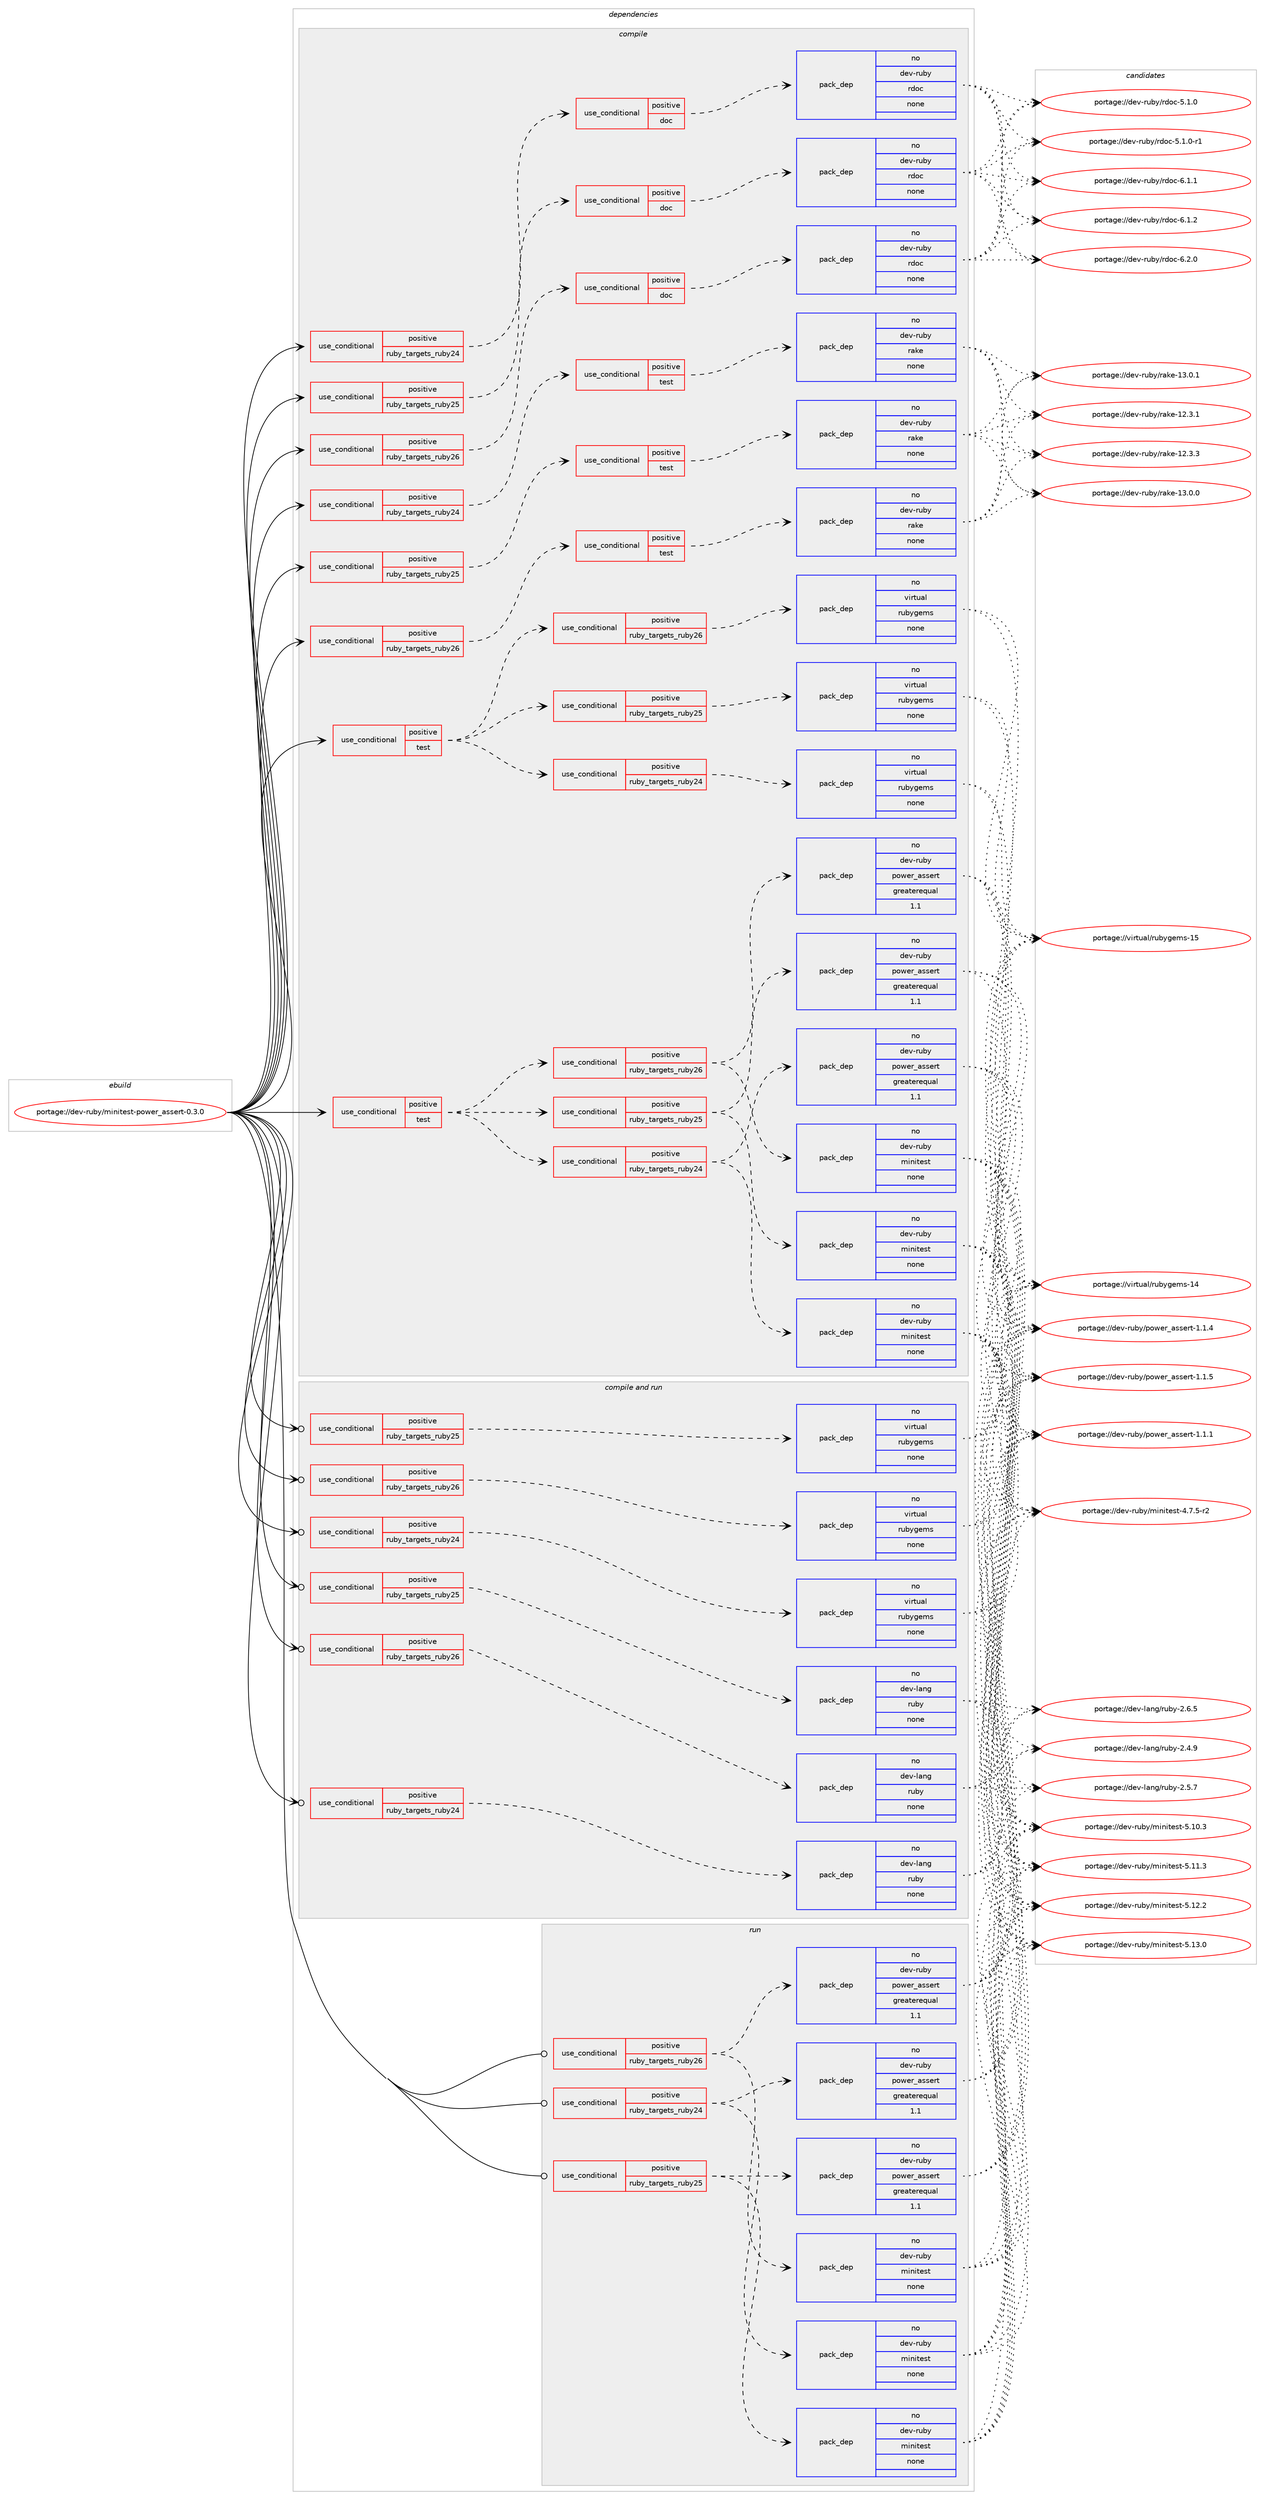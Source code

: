 digraph prolog {

# *************
# Graph options
# *************

newrank=true;
concentrate=true;
compound=true;
graph [rankdir=LR,fontname=Helvetica,fontsize=10,ranksep=1.5];#, ranksep=2.5, nodesep=0.2];
edge  [arrowhead=vee];
node  [fontname=Helvetica,fontsize=10];

# **********
# The ebuild
# **********

subgraph cluster_leftcol {
color=gray;
rank=same;
label=<<i>ebuild</i>>;
id [label="portage://dev-ruby/minitest-power_assert-0.3.0", color=red, width=4, href="../dev-ruby/minitest-power_assert-0.3.0.svg"];
}

# ****************
# The dependencies
# ****************

subgraph cluster_midcol {
color=gray;
label=<<i>dependencies</i>>;
subgraph cluster_compile {
fillcolor="#eeeeee";
style=filled;
label=<<i>compile</i>>;
subgraph cond56472 {
dependency229261 [label=<<TABLE BORDER="0" CELLBORDER="1" CELLSPACING="0" CELLPADDING="4"><TR><TD ROWSPAN="3" CELLPADDING="10">use_conditional</TD></TR><TR><TD>positive</TD></TR><TR><TD>ruby_targets_ruby24</TD></TR></TABLE>>, shape=none, color=red];
subgraph cond56473 {
dependency229262 [label=<<TABLE BORDER="0" CELLBORDER="1" CELLSPACING="0" CELLPADDING="4"><TR><TD ROWSPAN="3" CELLPADDING="10">use_conditional</TD></TR><TR><TD>positive</TD></TR><TR><TD>doc</TD></TR></TABLE>>, shape=none, color=red];
subgraph pack169291 {
dependency229263 [label=<<TABLE BORDER="0" CELLBORDER="1" CELLSPACING="0" CELLPADDING="4" WIDTH="220"><TR><TD ROWSPAN="6" CELLPADDING="30">pack_dep</TD></TR><TR><TD WIDTH="110">no</TD></TR><TR><TD>dev-ruby</TD></TR><TR><TD>rdoc</TD></TR><TR><TD>none</TD></TR><TR><TD></TD></TR></TABLE>>, shape=none, color=blue];
}
dependency229262:e -> dependency229263:w [weight=20,style="dashed",arrowhead="vee"];
}
dependency229261:e -> dependency229262:w [weight=20,style="dashed",arrowhead="vee"];
}
id:e -> dependency229261:w [weight=20,style="solid",arrowhead="vee"];
subgraph cond56474 {
dependency229264 [label=<<TABLE BORDER="0" CELLBORDER="1" CELLSPACING="0" CELLPADDING="4"><TR><TD ROWSPAN="3" CELLPADDING="10">use_conditional</TD></TR><TR><TD>positive</TD></TR><TR><TD>ruby_targets_ruby24</TD></TR></TABLE>>, shape=none, color=red];
subgraph cond56475 {
dependency229265 [label=<<TABLE BORDER="0" CELLBORDER="1" CELLSPACING="0" CELLPADDING="4"><TR><TD ROWSPAN="3" CELLPADDING="10">use_conditional</TD></TR><TR><TD>positive</TD></TR><TR><TD>test</TD></TR></TABLE>>, shape=none, color=red];
subgraph pack169292 {
dependency229266 [label=<<TABLE BORDER="0" CELLBORDER="1" CELLSPACING="0" CELLPADDING="4" WIDTH="220"><TR><TD ROWSPAN="6" CELLPADDING="30">pack_dep</TD></TR><TR><TD WIDTH="110">no</TD></TR><TR><TD>dev-ruby</TD></TR><TR><TD>rake</TD></TR><TR><TD>none</TD></TR><TR><TD></TD></TR></TABLE>>, shape=none, color=blue];
}
dependency229265:e -> dependency229266:w [weight=20,style="dashed",arrowhead="vee"];
}
dependency229264:e -> dependency229265:w [weight=20,style="dashed",arrowhead="vee"];
}
id:e -> dependency229264:w [weight=20,style="solid",arrowhead="vee"];
subgraph cond56476 {
dependency229267 [label=<<TABLE BORDER="0" CELLBORDER="1" CELLSPACING="0" CELLPADDING="4"><TR><TD ROWSPAN="3" CELLPADDING="10">use_conditional</TD></TR><TR><TD>positive</TD></TR><TR><TD>ruby_targets_ruby25</TD></TR></TABLE>>, shape=none, color=red];
subgraph cond56477 {
dependency229268 [label=<<TABLE BORDER="0" CELLBORDER="1" CELLSPACING="0" CELLPADDING="4"><TR><TD ROWSPAN="3" CELLPADDING="10">use_conditional</TD></TR><TR><TD>positive</TD></TR><TR><TD>doc</TD></TR></TABLE>>, shape=none, color=red];
subgraph pack169293 {
dependency229269 [label=<<TABLE BORDER="0" CELLBORDER="1" CELLSPACING="0" CELLPADDING="4" WIDTH="220"><TR><TD ROWSPAN="6" CELLPADDING="30">pack_dep</TD></TR><TR><TD WIDTH="110">no</TD></TR><TR><TD>dev-ruby</TD></TR><TR><TD>rdoc</TD></TR><TR><TD>none</TD></TR><TR><TD></TD></TR></TABLE>>, shape=none, color=blue];
}
dependency229268:e -> dependency229269:w [weight=20,style="dashed",arrowhead="vee"];
}
dependency229267:e -> dependency229268:w [weight=20,style="dashed",arrowhead="vee"];
}
id:e -> dependency229267:w [weight=20,style="solid",arrowhead="vee"];
subgraph cond56478 {
dependency229270 [label=<<TABLE BORDER="0" CELLBORDER="1" CELLSPACING="0" CELLPADDING="4"><TR><TD ROWSPAN="3" CELLPADDING="10">use_conditional</TD></TR><TR><TD>positive</TD></TR><TR><TD>ruby_targets_ruby25</TD></TR></TABLE>>, shape=none, color=red];
subgraph cond56479 {
dependency229271 [label=<<TABLE BORDER="0" CELLBORDER="1" CELLSPACING="0" CELLPADDING="4"><TR><TD ROWSPAN="3" CELLPADDING="10">use_conditional</TD></TR><TR><TD>positive</TD></TR><TR><TD>test</TD></TR></TABLE>>, shape=none, color=red];
subgraph pack169294 {
dependency229272 [label=<<TABLE BORDER="0" CELLBORDER="1" CELLSPACING="0" CELLPADDING="4" WIDTH="220"><TR><TD ROWSPAN="6" CELLPADDING="30">pack_dep</TD></TR><TR><TD WIDTH="110">no</TD></TR><TR><TD>dev-ruby</TD></TR><TR><TD>rake</TD></TR><TR><TD>none</TD></TR><TR><TD></TD></TR></TABLE>>, shape=none, color=blue];
}
dependency229271:e -> dependency229272:w [weight=20,style="dashed",arrowhead="vee"];
}
dependency229270:e -> dependency229271:w [weight=20,style="dashed",arrowhead="vee"];
}
id:e -> dependency229270:w [weight=20,style="solid",arrowhead="vee"];
subgraph cond56480 {
dependency229273 [label=<<TABLE BORDER="0" CELLBORDER="1" CELLSPACING="0" CELLPADDING="4"><TR><TD ROWSPAN="3" CELLPADDING="10">use_conditional</TD></TR><TR><TD>positive</TD></TR><TR><TD>ruby_targets_ruby26</TD></TR></TABLE>>, shape=none, color=red];
subgraph cond56481 {
dependency229274 [label=<<TABLE BORDER="0" CELLBORDER="1" CELLSPACING="0" CELLPADDING="4"><TR><TD ROWSPAN="3" CELLPADDING="10">use_conditional</TD></TR><TR><TD>positive</TD></TR><TR><TD>doc</TD></TR></TABLE>>, shape=none, color=red];
subgraph pack169295 {
dependency229275 [label=<<TABLE BORDER="0" CELLBORDER="1" CELLSPACING="0" CELLPADDING="4" WIDTH="220"><TR><TD ROWSPAN="6" CELLPADDING="30">pack_dep</TD></TR><TR><TD WIDTH="110">no</TD></TR><TR><TD>dev-ruby</TD></TR><TR><TD>rdoc</TD></TR><TR><TD>none</TD></TR><TR><TD></TD></TR></TABLE>>, shape=none, color=blue];
}
dependency229274:e -> dependency229275:w [weight=20,style="dashed",arrowhead="vee"];
}
dependency229273:e -> dependency229274:w [weight=20,style="dashed",arrowhead="vee"];
}
id:e -> dependency229273:w [weight=20,style="solid",arrowhead="vee"];
subgraph cond56482 {
dependency229276 [label=<<TABLE BORDER="0" CELLBORDER="1" CELLSPACING="0" CELLPADDING="4"><TR><TD ROWSPAN="3" CELLPADDING="10">use_conditional</TD></TR><TR><TD>positive</TD></TR><TR><TD>ruby_targets_ruby26</TD></TR></TABLE>>, shape=none, color=red];
subgraph cond56483 {
dependency229277 [label=<<TABLE BORDER="0" CELLBORDER="1" CELLSPACING="0" CELLPADDING="4"><TR><TD ROWSPAN="3" CELLPADDING="10">use_conditional</TD></TR><TR><TD>positive</TD></TR><TR><TD>test</TD></TR></TABLE>>, shape=none, color=red];
subgraph pack169296 {
dependency229278 [label=<<TABLE BORDER="0" CELLBORDER="1" CELLSPACING="0" CELLPADDING="4" WIDTH="220"><TR><TD ROWSPAN="6" CELLPADDING="30">pack_dep</TD></TR><TR><TD WIDTH="110">no</TD></TR><TR><TD>dev-ruby</TD></TR><TR><TD>rake</TD></TR><TR><TD>none</TD></TR><TR><TD></TD></TR></TABLE>>, shape=none, color=blue];
}
dependency229277:e -> dependency229278:w [weight=20,style="dashed",arrowhead="vee"];
}
dependency229276:e -> dependency229277:w [weight=20,style="dashed",arrowhead="vee"];
}
id:e -> dependency229276:w [weight=20,style="solid",arrowhead="vee"];
subgraph cond56484 {
dependency229279 [label=<<TABLE BORDER="0" CELLBORDER="1" CELLSPACING="0" CELLPADDING="4"><TR><TD ROWSPAN="3" CELLPADDING="10">use_conditional</TD></TR><TR><TD>positive</TD></TR><TR><TD>test</TD></TR></TABLE>>, shape=none, color=red];
subgraph cond56485 {
dependency229280 [label=<<TABLE BORDER="0" CELLBORDER="1" CELLSPACING="0" CELLPADDING="4"><TR><TD ROWSPAN="3" CELLPADDING="10">use_conditional</TD></TR><TR><TD>positive</TD></TR><TR><TD>ruby_targets_ruby24</TD></TR></TABLE>>, shape=none, color=red];
subgraph pack169297 {
dependency229281 [label=<<TABLE BORDER="0" CELLBORDER="1" CELLSPACING="0" CELLPADDING="4" WIDTH="220"><TR><TD ROWSPAN="6" CELLPADDING="30">pack_dep</TD></TR><TR><TD WIDTH="110">no</TD></TR><TR><TD>dev-ruby</TD></TR><TR><TD>minitest</TD></TR><TR><TD>none</TD></TR><TR><TD></TD></TR></TABLE>>, shape=none, color=blue];
}
dependency229280:e -> dependency229281:w [weight=20,style="dashed",arrowhead="vee"];
subgraph pack169298 {
dependency229282 [label=<<TABLE BORDER="0" CELLBORDER="1" CELLSPACING="0" CELLPADDING="4" WIDTH="220"><TR><TD ROWSPAN="6" CELLPADDING="30">pack_dep</TD></TR><TR><TD WIDTH="110">no</TD></TR><TR><TD>dev-ruby</TD></TR><TR><TD>power_assert</TD></TR><TR><TD>greaterequal</TD></TR><TR><TD>1.1</TD></TR></TABLE>>, shape=none, color=blue];
}
dependency229280:e -> dependency229282:w [weight=20,style="dashed",arrowhead="vee"];
}
dependency229279:e -> dependency229280:w [weight=20,style="dashed",arrowhead="vee"];
subgraph cond56486 {
dependency229283 [label=<<TABLE BORDER="0" CELLBORDER="1" CELLSPACING="0" CELLPADDING="4"><TR><TD ROWSPAN="3" CELLPADDING="10">use_conditional</TD></TR><TR><TD>positive</TD></TR><TR><TD>ruby_targets_ruby25</TD></TR></TABLE>>, shape=none, color=red];
subgraph pack169299 {
dependency229284 [label=<<TABLE BORDER="0" CELLBORDER="1" CELLSPACING="0" CELLPADDING="4" WIDTH="220"><TR><TD ROWSPAN="6" CELLPADDING="30">pack_dep</TD></TR><TR><TD WIDTH="110">no</TD></TR><TR><TD>dev-ruby</TD></TR><TR><TD>minitest</TD></TR><TR><TD>none</TD></TR><TR><TD></TD></TR></TABLE>>, shape=none, color=blue];
}
dependency229283:e -> dependency229284:w [weight=20,style="dashed",arrowhead="vee"];
subgraph pack169300 {
dependency229285 [label=<<TABLE BORDER="0" CELLBORDER="1" CELLSPACING="0" CELLPADDING="4" WIDTH="220"><TR><TD ROWSPAN="6" CELLPADDING="30">pack_dep</TD></TR><TR><TD WIDTH="110">no</TD></TR><TR><TD>dev-ruby</TD></TR><TR><TD>power_assert</TD></TR><TR><TD>greaterequal</TD></TR><TR><TD>1.1</TD></TR></TABLE>>, shape=none, color=blue];
}
dependency229283:e -> dependency229285:w [weight=20,style="dashed",arrowhead="vee"];
}
dependency229279:e -> dependency229283:w [weight=20,style="dashed",arrowhead="vee"];
subgraph cond56487 {
dependency229286 [label=<<TABLE BORDER="0" CELLBORDER="1" CELLSPACING="0" CELLPADDING="4"><TR><TD ROWSPAN="3" CELLPADDING="10">use_conditional</TD></TR><TR><TD>positive</TD></TR><TR><TD>ruby_targets_ruby26</TD></TR></TABLE>>, shape=none, color=red];
subgraph pack169301 {
dependency229287 [label=<<TABLE BORDER="0" CELLBORDER="1" CELLSPACING="0" CELLPADDING="4" WIDTH="220"><TR><TD ROWSPAN="6" CELLPADDING="30">pack_dep</TD></TR><TR><TD WIDTH="110">no</TD></TR><TR><TD>dev-ruby</TD></TR><TR><TD>minitest</TD></TR><TR><TD>none</TD></TR><TR><TD></TD></TR></TABLE>>, shape=none, color=blue];
}
dependency229286:e -> dependency229287:w [weight=20,style="dashed",arrowhead="vee"];
subgraph pack169302 {
dependency229288 [label=<<TABLE BORDER="0" CELLBORDER="1" CELLSPACING="0" CELLPADDING="4" WIDTH="220"><TR><TD ROWSPAN="6" CELLPADDING="30">pack_dep</TD></TR><TR><TD WIDTH="110">no</TD></TR><TR><TD>dev-ruby</TD></TR><TR><TD>power_assert</TD></TR><TR><TD>greaterequal</TD></TR><TR><TD>1.1</TD></TR></TABLE>>, shape=none, color=blue];
}
dependency229286:e -> dependency229288:w [weight=20,style="dashed",arrowhead="vee"];
}
dependency229279:e -> dependency229286:w [weight=20,style="dashed",arrowhead="vee"];
}
id:e -> dependency229279:w [weight=20,style="solid",arrowhead="vee"];
subgraph cond56488 {
dependency229289 [label=<<TABLE BORDER="0" CELLBORDER="1" CELLSPACING="0" CELLPADDING="4"><TR><TD ROWSPAN="3" CELLPADDING="10">use_conditional</TD></TR><TR><TD>positive</TD></TR><TR><TD>test</TD></TR></TABLE>>, shape=none, color=red];
subgraph cond56489 {
dependency229290 [label=<<TABLE BORDER="0" CELLBORDER="1" CELLSPACING="0" CELLPADDING="4"><TR><TD ROWSPAN="3" CELLPADDING="10">use_conditional</TD></TR><TR><TD>positive</TD></TR><TR><TD>ruby_targets_ruby24</TD></TR></TABLE>>, shape=none, color=red];
subgraph pack169303 {
dependency229291 [label=<<TABLE BORDER="0" CELLBORDER="1" CELLSPACING="0" CELLPADDING="4" WIDTH="220"><TR><TD ROWSPAN="6" CELLPADDING="30">pack_dep</TD></TR><TR><TD WIDTH="110">no</TD></TR><TR><TD>virtual</TD></TR><TR><TD>rubygems</TD></TR><TR><TD>none</TD></TR><TR><TD></TD></TR></TABLE>>, shape=none, color=blue];
}
dependency229290:e -> dependency229291:w [weight=20,style="dashed",arrowhead="vee"];
}
dependency229289:e -> dependency229290:w [weight=20,style="dashed",arrowhead="vee"];
subgraph cond56490 {
dependency229292 [label=<<TABLE BORDER="0" CELLBORDER="1" CELLSPACING="0" CELLPADDING="4"><TR><TD ROWSPAN="3" CELLPADDING="10">use_conditional</TD></TR><TR><TD>positive</TD></TR><TR><TD>ruby_targets_ruby25</TD></TR></TABLE>>, shape=none, color=red];
subgraph pack169304 {
dependency229293 [label=<<TABLE BORDER="0" CELLBORDER="1" CELLSPACING="0" CELLPADDING="4" WIDTH="220"><TR><TD ROWSPAN="6" CELLPADDING="30">pack_dep</TD></TR><TR><TD WIDTH="110">no</TD></TR><TR><TD>virtual</TD></TR><TR><TD>rubygems</TD></TR><TR><TD>none</TD></TR><TR><TD></TD></TR></TABLE>>, shape=none, color=blue];
}
dependency229292:e -> dependency229293:w [weight=20,style="dashed",arrowhead="vee"];
}
dependency229289:e -> dependency229292:w [weight=20,style="dashed",arrowhead="vee"];
subgraph cond56491 {
dependency229294 [label=<<TABLE BORDER="0" CELLBORDER="1" CELLSPACING="0" CELLPADDING="4"><TR><TD ROWSPAN="3" CELLPADDING="10">use_conditional</TD></TR><TR><TD>positive</TD></TR><TR><TD>ruby_targets_ruby26</TD></TR></TABLE>>, shape=none, color=red];
subgraph pack169305 {
dependency229295 [label=<<TABLE BORDER="0" CELLBORDER="1" CELLSPACING="0" CELLPADDING="4" WIDTH="220"><TR><TD ROWSPAN="6" CELLPADDING="30">pack_dep</TD></TR><TR><TD WIDTH="110">no</TD></TR><TR><TD>virtual</TD></TR><TR><TD>rubygems</TD></TR><TR><TD>none</TD></TR><TR><TD></TD></TR></TABLE>>, shape=none, color=blue];
}
dependency229294:e -> dependency229295:w [weight=20,style="dashed",arrowhead="vee"];
}
dependency229289:e -> dependency229294:w [weight=20,style="dashed",arrowhead="vee"];
}
id:e -> dependency229289:w [weight=20,style="solid",arrowhead="vee"];
}
subgraph cluster_compileandrun {
fillcolor="#eeeeee";
style=filled;
label=<<i>compile and run</i>>;
subgraph cond56492 {
dependency229296 [label=<<TABLE BORDER="0" CELLBORDER="1" CELLSPACING="0" CELLPADDING="4"><TR><TD ROWSPAN="3" CELLPADDING="10">use_conditional</TD></TR><TR><TD>positive</TD></TR><TR><TD>ruby_targets_ruby24</TD></TR></TABLE>>, shape=none, color=red];
subgraph pack169306 {
dependency229297 [label=<<TABLE BORDER="0" CELLBORDER="1" CELLSPACING="0" CELLPADDING="4" WIDTH="220"><TR><TD ROWSPAN="6" CELLPADDING="30">pack_dep</TD></TR><TR><TD WIDTH="110">no</TD></TR><TR><TD>dev-lang</TD></TR><TR><TD>ruby</TD></TR><TR><TD>none</TD></TR><TR><TD></TD></TR></TABLE>>, shape=none, color=blue];
}
dependency229296:e -> dependency229297:w [weight=20,style="dashed",arrowhead="vee"];
}
id:e -> dependency229296:w [weight=20,style="solid",arrowhead="odotvee"];
subgraph cond56493 {
dependency229298 [label=<<TABLE BORDER="0" CELLBORDER="1" CELLSPACING="0" CELLPADDING="4"><TR><TD ROWSPAN="3" CELLPADDING="10">use_conditional</TD></TR><TR><TD>positive</TD></TR><TR><TD>ruby_targets_ruby24</TD></TR></TABLE>>, shape=none, color=red];
subgraph pack169307 {
dependency229299 [label=<<TABLE BORDER="0" CELLBORDER="1" CELLSPACING="0" CELLPADDING="4" WIDTH="220"><TR><TD ROWSPAN="6" CELLPADDING="30">pack_dep</TD></TR><TR><TD WIDTH="110">no</TD></TR><TR><TD>virtual</TD></TR><TR><TD>rubygems</TD></TR><TR><TD>none</TD></TR><TR><TD></TD></TR></TABLE>>, shape=none, color=blue];
}
dependency229298:e -> dependency229299:w [weight=20,style="dashed",arrowhead="vee"];
}
id:e -> dependency229298:w [weight=20,style="solid",arrowhead="odotvee"];
subgraph cond56494 {
dependency229300 [label=<<TABLE BORDER="0" CELLBORDER="1" CELLSPACING="0" CELLPADDING="4"><TR><TD ROWSPAN="3" CELLPADDING="10">use_conditional</TD></TR><TR><TD>positive</TD></TR><TR><TD>ruby_targets_ruby25</TD></TR></TABLE>>, shape=none, color=red];
subgraph pack169308 {
dependency229301 [label=<<TABLE BORDER="0" CELLBORDER="1" CELLSPACING="0" CELLPADDING="4" WIDTH="220"><TR><TD ROWSPAN="6" CELLPADDING="30">pack_dep</TD></TR><TR><TD WIDTH="110">no</TD></TR><TR><TD>dev-lang</TD></TR><TR><TD>ruby</TD></TR><TR><TD>none</TD></TR><TR><TD></TD></TR></TABLE>>, shape=none, color=blue];
}
dependency229300:e -> dependency229301:w [weight=20,style="dashed",arrowhead="vee"];
}
id:e -> dependency229300:w [weight=20,style="solid",arrowhead="odotvee"];
subgraph cond56495 {
dependency229302 [label=<<TABLE BORDER="0" CELLBORDER="1" CELLSPACING="0" CELLPADDING="4"><TR><TD ROWSPAN="3" CELLPADDING="10">use_conditional</TD></TR><TR><TD>positive</TD></TR><TR><TD>ruby_targets_ruby25</TD></TR></TABLE>>, shape=none, color=red];
subgraph pack169309 {
dependency229303 [label=<<TABLE BORDER="0" CELLBORDER="1" CELLSPACING="0" CELLPADDING="4" WIDTH="220"><TR><TD ROWSPAN="6" CELLPADDING="30">pack_dep</TD></TR><TR><TD WIDTH="110">no</TD></TR><TR><TD>virtual</TD></TR><TR><TD>rubygems</TD></TR><TR><TD>none</TD></TR><TR><TD></TD></TR></TABLE>>, shape=none, color=blue];
}
dependency229302:e -> dependency229303:w [weight=20,style="dashed",arrowhead="vee"];
}
id:e -> dependency229302:w [weight=20,style="solid",arrowhead="odotvee"];
subgraph cond56496 {
dependency229304 [label=<<TABLE BORDER="0" CELLBORDER="1" CELLSPACING="0" CELLPADDING="4"><TR><TD ROWSPAN="3" CELLPADDING="10">use_conditional</TD></TR><TR><TD>positive</TD></TR><TR><TD>ruby_targets_ruby26</TD></TR></TABLE>>, shape=none, color=red];
subgraph pack169310 {
dependency229305 [label=<<TABLE BORDER="0" CELLBORDER="1" CELLSPACING="0" CELLPADDING="4" WIDTH="220"><TR><TD ROWSPAN="6" CELLPADDING="30">pack_dep</TD></TR><TR><TD WIDTH="110">no</TD></TR><TR><TD>dev-lang</TD></TR><TR><TD>ruby</TD></TR><TR><TD>none</TD></TR><TR><TD></TD></TR></TABLE>>, shape=none, color=blue];
}
dependency229304:e -> dependency229305:w [weight=20,style="dashed",arrowhead="vee"];
}
id:e -> dependency229304:w [weight=20,style="solid",arrowhead="odotvee"];
subgraph cond56497 {
dependency229306 [label=<<TABLE BORDER="0" CELLBORDER="1" CELLSPACING="0" CELLPADDING="4"><TR><TD ROWSPAN="3" CELLPADDING="10">use_conditional</TD></TR><TR><TD>positive</TD></TR><TR><TD>ruby_targets_ruby26</TD></TR></TABLE>>, shape=none, color=red];
subgraph pack169311 {
dependency229307 [label=<<TABLE BORDER="0" CELLBORDER="1" CELLSPACING="0" CELLPADDING="4" WIDTH="220"><TR><TD ROWSPAN="6" CELLPADDING="30">pack_dep</TD></TR><TR><TD WIDTH="110">no</TD></TR><TR><TD>virtual</TD></TR><TR><TD>rubygems</TD></TR><TR><TD>none</TD></TR><TR><TD></TD></TR></TABLE>>, shape=none, color=blue];
}
dependency229306:e -> dependency229307:w [weight=20,style="dashed",arrowhead="vee"];
}
id:e -> dependency229306:w [weight=20,style="solid",arrowhead="odotvee"];
}
subgraph cluster_run {
fillcolor="#eeeeee";
style=filled;
label=<<i>run</i>>;
subgraph cond56498 {
dependency229308 [label=<<TABLE BORDER="0" CELLBORDER="1" CELLSPACING="0" CELLPADDING="4"><TR><TD ROWSPAN="3" CELLPADDING="10">use_conditional</TD></TR><TR><TD>positive</TD></TR><TR><TD>ruby_targets_ruby24</TD></TR></TABLE>>, shape=none, color=red];
subgraph pack169312 {
dependency229309 [label=<<TABLE BORDER="0" CELLBORDER="1" CELLSPACING="0" CELLPADDING="4" WIDTH="220"><TR><TD ROWSPAN="6" CELLPADDING="30">pack_dep</TD></TR><TR><TD WIDTH="110">no</TD></TR><TR><TD>dev-ruby</TD></TR><TR><TD>minitest</TD></TR><TR><TD>none</TD></TR><TR><TD></TD></TR></TABLE>>, shape=none, color=blue];
}
dependency229308:e -> dependency229309:w [weight=20,style="dashed",arrowhead="vee"];
subgraph pack169313 {
dependency229310 [label=<<TABLE BORDER="0" CELLBORDER="1" CELLSPACING="0" CELLPADDING="4" WIDTH="220"><TR><TD ROWSPAN="6" CELLPADDING="30">pack_dep</TD></TR><TR><TD WIDTH="110">no</TD></TR><TR><TD>dev-ruby</TD></TR><TR><TD>power_assert</TD></TR><TR><TD>greaterequal</TD></TR><TR><TD>1.1</TD></TR></TABLE>>, shape=none, color=blue];
}
dependency229308:e -> dependency229310:w [weight=20,style="dashed",arrowhead="vee"];
}
id:e -> dependency229308:w [weight=20,style="solid",arrowhead="odot"];
subgraph cond56499 {
dependency229311 [label=<<TABLE BORDER="0" CELLBORDER="1" CELLSPACING="0" CELLPADDING="4"><TR><TD ROWSPAN="3" CELLPADDING="10">use_conditional</TD></TR><TR><TD>positive</TD></TR><TR><TD>ruby_targets_ruby25</TD></TR></TABLE>>, shape=none, color=red];
subgraph pack169314 {
dependency229312 [label=<<TABLE BORDER="0" CELLBORDER="1" CELLSPACING="0" CELLPADDING="4" WIDTH="220"><TR><TD ROWSPAN="6" CELLPADDING="30">pack_dep</TD></TR><TR><TD WIDTH="110">no</TD></TR><TR><TD>dev-ruby</TD></TR><TR><TD>minitest</TD></TR><TR><TD>none</TD></TR><TR><TD></TD></TR></TABLE>>, shape=none, color=blue];
}
dependency229311:e -> dependency229312:w [weight=20,style="dashed",arrowhead="vee"];
subgraph pack169315 {
dependency229313 [label=<<TABLE BORDER="0" CELLBORDER="1" CELLSPACING="0" CELLPADDING="4" WIDTH="220"><TR><TD ROWSPAN="6" CELLPADDING="30">pack_dep</TD></TR><TR><TD WIDTH="110">no</TD></TR><TR><TD>dev-ruby</TD></TR><TR><TD>power_assert</TD></TR><TR><TD>greaterequal</TD></TR><TR><TD>1.1</TD></TR></TABLE>>, shape=none, color=blue];
}
dependency229311:e -> dependency229313:w [weight=20,style="dashed",arrowhead="vee"];
}
id:e -> dependency229311:w [weight=20,style="solid",arrowhead="odot"];
subgraph cond56500 {
dependency229314 [label=<<TABLE BORDER="0" CELLBORDER="1" CELLSPACING="0" CELLPADDING="4"><TR><TD ROWSPAN="3" CELLPADDING="10">use_conditional</TD></TR><TR><TD>positive</TD></TR><TR><TD>ruby_targets_ruby26</TD></TR></TABLE>>, shape=none, color=red];
subgraph pack169316 {
dependency229315 [label=<<TABLE BORDER="0" CELLBORDER="1" CELLSPACING="0" CELLPADDING="4" WIDTH="220"><TR><TD ROWSPAN="6" CELLPADDING="30">pack_dep</TD></TR><TR><TD WIDTH="110">no</TD></TR><TR><TD>dev-ruby</TD></TR><TR><TD>minitest</TD></TR><TR><TD>none</TD></TR><TR><TD></TD></TR></TABLE>>, shape=none, color=blue];
}
dependency229314:e -> dependency229315:w [weight=20,style="dashed",arrowhead="vee"];
subgraph pack169317 {
dependency229316 [label=<<TABLE BORDER="0" CELLBORDER="1" CELLSPACING="0" CELLPADDING="4" WIDTH="220"><TR><TD ROWSPAN="6" CELLPADDING="30">pack_dep</TD></TR><TR><TD WIDTH="110">no</TD></TR><TR><TD>dev-ruby</TD></TR><TR><TD>power_assert</TD></TR><TR><TD>greaterequal</TD></TR><TR><TD>1.1</TD></TR></TABLE>>, shape=none, color=blue];
}
dependency229314:e -> dependency229316:w [weight=20,style="dashed",arrowhead="vee"];
}
id:e -> dependency229314:w [weight=20,style="solid",arrowhead="odot"];
}
}

# **************
# The candidates
# **************

subgraph cluster_choices {
rank=same;
color=gray;
label=<<i>candidates</i>>;

subgraph choice169291 {
color=black;
nodesep=1;
choiceportage10010111845114117981214711410011199455346494648 [label="portage://dev-ruby/rdoc-5.1.0", color=red, width=4,href="../dev-ruby/rdoc-5.1.0.svg"];
choiceportage100101118451141179812147114100111994553464946484511449 [label="portage://dev-ruby/rdoc-5.1.0-r1", color=red, width=4,href="../dev-ruby/rdoc-5.1.0-r1.svg"];
choiceportage10010111845114117981214711410011199455446494649 [label="portage://dev-ruby/rdoc-6.1.1", color=red, width=4,href="../dev-ruby/rdoc-6.1.1.svg"];
choiceportage10010111845114117981214711410011199455446494650 [label="portage://dev-ruby/rdoc-6.1.2", color=red, width=4,href="../dev-ruby/rdoc-6.1.2.svg"];
choiceportage10010111845114117981214711410011199455446504648 [label="portage://dev-ruby/rdoc-6.2.0", color=red, width=4,href="../dev-ruby/rdoc-6.2.0.svg"];
dependency229263:e -> choiceportage10010111845114117981214711410011199455346494648:w [style=dotted,weight="100"];
dependency229263:e -> choiceportage100101118451141179812147114100111994553464946484511449:w [style=dotted,weight="100"];
dependency229263:e -> choiceportage10010111845114117981214711410011199455446494649:w [style=dotted,weight="100"];
dependency229263:e -> choiceportage10010111845114117981214711410011199455446494650:w [style=dotted,weight="100"];
dependency229263:e -> choiceportage10010111845114117981214711410011199455446504648:w [style=dotted,weight="100"];
}
subgraph choice169292 {
color=black;
nodesep=1;
choiceportage1001011184511411798121471149710710145495046514649 [label="portage://dev-ruby/rake-12.3.1", color=red, width=4,href="../dev-ruby/rake-12.3.1.svg"];
choiceportage1001011184511411798121471149710710145495046514651 [label="portage://dev-ruby/rake-12.3.3", color=red, width=4,href="../dev-ruby/rake-12.3.3.svg"];
choiceportage1001011184511411798121471149710710145495146484648 [label="portage://dev-ruby/rake-13.0.0", color=red, width=4,href="../dev-ruby/rake-13.0.0.svg"];
choiceportage1001011184511411798121471149710710145495146484649 [label="portage://dev-ruby/rake-13.0.1", color=red, width=4,href="../dev-ruby/rake-13.0.1.svg"];
dependency229266:e -> choiceportage1001011184511411798121471149710710145495046514649:w [style=dotted,weight="100"];
dependency229266:e -> choiceportage1001011184511411798121471149710710145495046514651:w [style=dotted,weight="100"];
dependency229266:e -> choiceportage1001011184511411798121471149710710145495146484648:w [style=dotted,weight="100"];
dependency229266:e -> choiceportage1001011184511411798121471149710710145495146484649:w [style=dotted,weight="100"];
}
subgraph choice169293 {
color=black;
nodesep=1;
choiceportage10010111845114117981214711410011199455346494648 [label="portage://dev-ruby/rdoc-5.1.0", color=red, width=4,href="../dev-ruby/rdoc-5.1.0.svg"];
choiceportage100101118451141179812147114100111994553464946484511449 [label="portage://dev-ruby/rdoc-5.1.0-r1", color=red, width=4,href="../dev-ruby/rdoc-5.1.0-r1.svg"];
choiceportage10010111845114117981214711410011199455446494649 [label="portage://dev-ruby/rdoc-6.1.1", color=red, width=4,href="../dev-ruby/rdoc-6.1.1.svg"];
choiceportage10010111845114117981214711410011199455446494650 [label="portage://dev-ruby/rdoc-6.1.2", color=red, width=4,href="../dev-ruby/rdoc-6.1.2.svg"];
choiceportage10010111845114117981214711410011199455446504648 [label="portage://dev-ruby/rdoc-6.2.0", color=red, width=4,href="../dev-ruby/rdoc-6.2.0.svg"];
dependency229269:e -> choiceportage10010111845114117981214711410011199455346494648:w [style=dotted,weight="100"];
dependency229269:e -> choiceportage100101118451141179812147114100111994553464946484511449:w [style=dotted,weight="100"];
dependency229269:e -> choiceportage10010111845114117981214711410011199455446494649:w [style=dotted,weight="100"];
dependency229269:e -> choiceportage10010111845114117981214711410011199455446494650:w [style=dotted,weight="100"];
dependency229269:e -> choiceportage10010111845114117981214711410011199455446504648:w [style=dotted,weight="100"];
}
subgraph choice169294 {
color=black;
nodesep=1;
choiceportage1001011184511411798121471149710710145495046514649 [label="portage://dev-ruby/rake-12.3.1", color=red, width=4,href="../dev-ruby/rake-12.3.1.svg"];
choiceportage1001011184511411798121471149710710145495046514651 [label="portage://dev-ruby/rake-12.3.3", color=red, width=4,href="../dev-ruby/rake-12.3.3.svg"];
choiceportage1001011184511411798121471149710710145495146484648 [label="portage://dev-ruby/rake-13.0.0", color=red, width=4,href="../dev-ruby/rake-13.0.0.svg"];
choiceportage1001011184511411798121471149710710145495146484649 [label="portage://dev-ruby/rake-13.0.1", color=red, width=4,href="../dev-ruby/rake-13.0.1.svg"];
dependency229272:e -> choiceportage1001011184511411798121471149710710145495046514649:w [style=dotted,weight="100"];
dependency229272:e -> choiceportage1001011184511411798121471149710710145495046514651:w [style=dotted,weight="100"];
dependency229272:e -> choiceportage1001011184511411798121471149710710145495146484648:w [style=dotted,weight="100"];
dependency229272:e -> choiceportage1001011184511411798121471149710710145495146484649:w [style=dotted,weight="100"];
}
subgraph choice169295 {
color=black;
nodesep=1;
choiceportage10010111845114117981214711410011199455346494648 [label="portage://dev-ruby/rdoc-5.1.0", color=red, width=4,href="../dev-ruby/rdoc-5.1.0.svg"];
choiceportage100101118451141179812147114100111994553464946484511449 [label="portage://dev-ruby/rdoc-5.1.0-r1", color=red, width=4,href="../dev-ruby/rdoc-5.1.0-r1.svg"];
choiceportage10010111845114117981214711410011199455446494649 [label="portage://dev-ruby/rdoc-6.1.1", color=red, width=4,href="../dev-ruby/rdoc-6.1.1.svg"];
choiceportage10010111845114117981214711410011199455446494650 [label="portage://dev-ruby/rdoc-6.1.2", color=red, width=4,href="../dev-ruby/rdoc-6.1.2.svg"];
choiceportage10010111845114117981214711410011199455446504648 [label="portage://dev-ruby/rdoc-6.2.0", color=red, width=4,href="../dev-ruby/rdoc-6.2.0.svg"];
dependency229275:e -> choiceportage10010111845114117981214711410011199455346494648:w [style=dotted,weight="100"];
dependency229275:e -> choiceportage100101118451141179812147114100111994553464946484511449:w [style=dotted,weight="100"];
dependency229275:e -> choiceportage10010111845114117981214711410011199455446494649:w [style=dotted,weight="100"];
dependency229275:e -> choiceportage10010111845114117981214711410011199455446494650:w [style=dotted,weight="100"];
dependency229275:e -> choiceportage10010111845114117981214711410011199455446504648:w [style=dotted,weight="100"];
}
subgraph choice169296 {
color=black;
nodesep=1;
choiceportage1001011184511411798121471149710710145495046514649 [label="portage://dev-ruby/rake-12.3.1", color=red, width=4,href="../dev-ruby/rake-12.3.1.svg"];
choiceportage1001011184511411798121471149710710145495046514651 [label="portage://dev-ruby/rake-12.3.3", color=red, width=4,href="../dev-ruby/rake-12.3.3.svg"];
choiceportage1001011184511411798121471149710710145495146484648 [label="portage://dev-ruby/rake-13.0.0", color=red, width=4,href="../dev-ruby/rake-13.0.0.svg"];
choiceportage1001011184511411798121471149710710145495146484649 [label="portage://dev-ruby/rake-13.0.1", color=red, width=4,href="../dev-ruby/rake-13.0.1.svg"];
dependency229278:e -> choiceportage1001011184511411798121471149710710145495046514649:w [style=dotted,weight="100"];
dependency229278:e -> choiceportage1001011184511411798121471149710710145495046514651:w [style=dotted,weight="100"];
dependency229278:e -> choiceportage1001011184511411798121471149710710145495146484648:w [style=dotted,weight="100"];
dependency229278:e -> choiceportage1001011184511411798121471149710710145495146484649:w [style=dotted,weight="100"];
}
subgraph choice169297 {
color=black;
nodesep=1;
choiceportage1001011184511411798121471091051101051161011151164552465546534511450 [label="portage://dev-ruby/minitest-4.7.5-r2", color=red, width=4,href="../dev-ruby/minitest-4.7.5-r2.svg"];
choiceportage10010111845114117981214710910511010511610111511645534649484651 [label="portage://dev-ruby/minitest-5.10.3", color=red, width=4,href="../dev-ruby/minitest-5.10.3.svg"];
choiceportage10010111845114117981214710910511010511610111511645534649494651 [label="portage://dev-ruby/minitest-5.11.3", color=red, width=4,href="../dev-ruby/minitest-5.11.3.svg"];
choiceportage10010111845114117981214710910511010511610111511645534649504650 [label="portage://dev-ruby/minitest-5.12.2", color=red, width=4,href="../dev-ruby/minitest-5.12.2.svg"];
choiceportage10010111845114117981214710910511010511610111511645534649514648 [label="portage://dev-ruby/minitest-5.13.0", color=red, width=4,href="../dev-ruby/minitest-5.13.0.svg"];
dependency229281:e -> choiceportage1001011184511411798121471091051101051161011151164552465546534511450:w [style=dotted,weight="100"];
dependency229281:e -> choiceportage10010111845114117981214710910511010511610111511645534649484651:w [style=dotted,weight="100"];
dependency229281:e -> choiceportage10010111845114117981214710910511010511610111511645534649494651:w [style=dotted,weight="100"];
dependency229281:e -> choiceportage10010111845114117981214710910511010511610111511645534649504650:w [style=dotted,weight="100"];
dependency229281:e -> choiceportage10010111845114117981214710910511010511610111511645534649514648:w [style=dotted,weight="100"];
}
subgraph choice169298 {
color=black;
nodesep=1;
choiceportage1001011184511411798121471121111191011149597115115101114116454946494649 [label="portage://dev-ruby/power_assert-1.1.1", color=red, width=4,href="../dev-ruby/power_assert-1.1.1.svg"];
choiceportage1001011184511411798121471121111191011149597115115101114116454946494652 [label="portage://dev-ruby/power_assert-1.1.4", color=red, width=4,href="../dev-ruby/power_assert-1.1.4.svg"];
choiceportage1001011184511411798121471121111191011149597115115101114116454946494653 [label="portage://dev-ruby/power_assert-1.1.5", color=red, width=4,href="../dev-ruby/power_assert-1.1.5.svg"];
dependency229282:e -> choiceportage1001011184511411798121471121111191011149597115115101114116454946494649:w [style=dotted,weight="100"];
dependency229282:e -> choiceportage1001011184511411798121471121111191011149597115115101114116454946494652:w [style=dotted,weight="100"];
dependency229282:e -> choiceportage1001011184511411798121471121111191011149597115115101114116454946494653:w [style=dotted,weight="100"];
}
subgraph choice169299 {
color=black;
nodesep=1;
choiceportage1001011184511411798121471091051101051161011151164552465546534511450 [label="portage://dev-ruby/minitest-4.7.5-r2", color=red, width=4,href="../dev-ruby/minitest-4.7.5-r2.svg"];
choiceportage10010111845114117981214710910511010511610111511645534649484651 [label="portage://dev-ruby/minitest-5.10.3", color=red, width=4,href="../dev-ruby/minitest-5.10.3.svg"];
choiceportage10010111845114117981214710910511010511610111511645534649494651 [label="portage://dev-ruby/minitest-5.11.3", color=red, width=4,href="../dev-ruby/minitest-5.11.3.svg"];
choiceportage10010111845114117981214710910511010511610111511645534649504650 [label="portage://dev-ruby/minitest-5.12.2", color=red, width=4,href="../dev-ruby/minitest-5.12.2.svg"];
choiceportage10010111845114117981214710910511010511610111511645534649514648 [label="portage://dev-ruby/minitest-5.13.0", color=red, width=4,href="../dev-ruby/minitest-5.13.0.svg"];
dependency229284:e -> choiceportage1001011184511411798121471091051101051161011151164552465546534511450:w [style=dotted,weight="100"];
dependency229284:e -> choiceportage10010111845114117981214710910511010511610111511645534649484651:w [style=dotted,weight="100"];
dependency229284:e -> choiceportage10010111845114117981214710910511010511610111511645534649494651:w [style=dotted,weight="100"];
dependency229284:e -> choiceportage10010111845114117981214710910511010511610111511645534649504650:w [style=dotted,weight="100"];
dependency229284:e -> choiceportage10010111845114117981214710910511010511610111511645534649514648:w [style=dotted,weight="100"];
}
subgraph choice169300 {
color=black;
nodesep=1;
choiceportage1001011184511411798121471121111191011149597115115101114116454946494649 [label="portage://dev-ruby/power_assert-1.1.1", color=red, width=4,href="../dev-ruby/power_assert-1.1.1.svg"];
choiceportage1001011184511411798121471121111191011149597115115101114116454946494652 [label="portage://dev-ruby/power_assert-1.1.4", color=red, width=4,href="../dev-ruby/power_assert-1.1.4.svg"];
choiceportage1001011184511411798121471121111191011149597115115101114116454946494653 [label="portage://dev-ruby/power_assert-1.1.5", color=red, width=4,href="../dev-ruby/power_assert-1.1.5.svg"];
dependency229285:e -> choiceportage1001011184511411798121471121111191011149597115115101114116454946494649:w [style=dotted,weight="100"];
dependency229285:e -> choiceportage1001011184511411798121471121111191011149597115115101114116454946494652:w [style=dotted,weight="100"];
dependency229285:e -> choiceportage1001011184511411798121471121111191011149597115115101114116454946494653:w [style=dotted,weight="100"];
}
subgraph choice169301 {
color=black;
nodesep=1;
choiceportage1001011184511411798121471091051101051161011151164552465546534511450 [label="portage://dev-ruby/minitest-4.7.5-r2", color=red, width=4,href="../dev-ruby/minitest-4.7.5-r2.svg"];
choiceportage10010111845114117981214710910511010511610111511645534649484651 [label="portage://dev-ruby/minitest-5.10.3", color=red, width=4,href="../dev-ruby/minitest-5.10.3.svg"];
choiceportage10010111845114117981214710910511010511610111511645534649494651 [label="portage://dev-ruby/minitest-5.11.3", color=red, width=4,href="../dev-ruby/minitest-5.11.3.svg"];
choiceportage10010111845114117981214710910511010511610111511645534649504650 [label="portage://dev-ruby/minitest-5.12.2", color=red, width=4,href="../dev-ruby/minitest-5.12.2.svg"];
choiceportage10010111845114117981214710910511010511610111511645534649514648 [label="portage://dev-ruby/minitest-5.13.0", color=red, width=4,href="../dev-ruby/minitest-5.13.0.svg"];
dependency229287:e -> choiceportage1001011184511411798121471091051101051161011151164552465546534511450:w [style=dotted,weight="100"];
dependency229287:e -> choiceportage10010111845114117981214710910511010511610111511645534649484651:w [style=dotted,weight="100"];
dependency229287:e -> choiceportage10010111845114117981214710910511010511610111511645534649494651:w [style=dotted,weight="100"];
dependency229287:e -> choiceportage10010111845114117981214710910511010511610111511645534649504650:w [style=dotted,weight="100"];
dependency229287:e -> choiceportage10010111845114117981214710910511010511610111511645534649514648:w [style=dotted,weight="100"];
}
subgraph choice169302 {
color=black;
nodesep=1;
choiceportage1001011184511411798121471121111191011149597115115101114116454946494649 [label="portage://dev-ruby/power_assert-1.1.1", color=red, width=4,href="../dev-ruby/power_assert-1.1.1.svg"];
choiceportage1001011184511411798121471121111191011149597115115101114116454946494652 [label="portage://dev-ruby/power_assert-1.1.4", color=red, width=4,href="../dev-ruby/power_assert-1.1.4.svg"];
choiceportage1001011184511411798121471121111191011149597115115101114116454946494653 [label="portage://dev-ruby/power_assert-1.1.5", color=red, width=4,href="../dev-ruby/power_assert-1.1.5.svg"];
dependency229288:e -> choiceportage1001011184511411798121471121111191011149597115115101114116454946494649:w [style=dotted,weight="100"];
dependency229288:e -> choiceportage1001011184511411798121471121111191011149597115115101114116454946494652:w [style=dotted,weight="100"];
dependency229288:e -> choiceportage1001011184511411798121471121111191011149597115115101114116454946494653:w [style=dotted,weight="100"];
}
subgraph choice169303 {
color=black;
nodesep=1;
choiceportage118105114116117971084711411798121103101109115454952 [label="portage://virtual/rubygems-14", color=red, width=4,href="../virtual/rubygems-14.svg"];
choiceportage118105114116117971084711411798121103101109115454953 [label="portage://virtual/rubygems-15", color=red, width=4,href="../virtual/rubygems-15.svg"];
dependency229291:e -> choiceportage118105114116117971084711411798121103101109115454952:w [style=dotted,weight="100"];
dependency229291:e -> choiceportage118105114116117971084711411798121103101109115454953:w [style=dotted,weight="100"];
}
subgraph choice169304 {
color=black;
nodesep=1;
choiceportage118105114116117971084711411798121103101109115454952 [label="portage://virtual/rubygems-14", color=red, width=4,href="../virtual/rubygems-14.svg"];
choiceportage118105114116117971084711411798121103101109115454953 [label="portage://virtual/rubygems-15", color=red, width=4,href="../virtual/rubygems-15.svg"];
dependency229293:e -> choiceportage118105114116117971084711411798121103101109115454952:w [style=dotted,weight="100"];
dependency229293:e -> choiceportage118105114116117971084711411798121103101109115454953:w [style=dotted,weight="100"];
}
subgraph choice169305 {
color=black;
nodesep=1;
choiceportage118105114116117971084711411798121103101109115454952 [label="portage://virtual/rubygems-14", color=red, width=4,href="../virtual/rubygems-14.svg"];
choiceportage118105114116117971084711411798121103101109115454953 [label="portage://virtual/rubygems-15", color=red, width=4,href="../virtual/rubygems-15.svg"];
dependency229295:e -> choiceportage118105114116117971084711411798121103101109115454952:w [style=dotted,weight="100"];
dependency229295:e -> choiceportage118105114116117971084711411798121103101109115454953:w [style=dotted,weight="100"];
}
subgraph choice169306 {
color=black;
nodesep=1;
choiceportage10010111845108971101034711411798121455046524657 [label="portage://dev-lang/ruby-2.4.9", color=red, width=4,href="../dev-lang/ruby-2.4.9.svg"];
choiceportage10010111845108971101034711411798121455046534655 [label="portage://dev-lang/ruby-2.5.7", color=red, width=4,href="../dev-lang/ruby-2.5.7.svg"];
choiceportage10010111845108971101034711411798121455046544653 [label="portage://dev-lang/ruby-2.6.5", color=red, width=4,href="../dev-lang/ruby-2.6.5.svg"];
dependency229297:e -> choiceportage10010111845108971101034711411798121455046524657:w [style=dotted,weight="100"];
dependency229297:e -> choiceportage10010111845108971101034711411798121455046534655:w [style=dotted,weight="100"];
dependency229297:e -> choiceportage10010111845108971101034711411798121455046544653:w [style=dotted,weight="100"];
}
subgraph choice169307 {
color=black;
nodesep=1;
choiceportage118105114116117971084711411798121103101109115454952 [label="portage://virtual/rubygems-14", color=red, width=4,href="../virtual/rubygems-14.svg"];
choiceportage118105114116117971084711411798121103101109115454953 [label="portage://virtual/rubygems-15", color=red, width=4,href="../virtual/rubygems-15.svg"];
dependency229299:e -> choiceportage118105114116117971084711411798121103101109115454952:w [style=dotted,weight="100"];
dependency229299:e -> choiceportage118105114116117971084711411798121103101109115454953:w [style=dotted,weight="100"];
}
subgraph choice169308 {
color=black;
nodesep=1;
choiceportage10010111845108971101034711411798121455046524657 [label="portage://dev-lang/ruby-2.4.9", color=red, width=4,href="../dev-lang/ruby-2.4.9.svg"];
choiceportage10010111845108971101034711411798121455046534655 [label="portage://dev-lang/ruby-2.5.7", color=red, width=4,href="../dev-lang/ruby-2.5.7.svg"];
choiceportage10010111845108971101034711411798121455046544653 [label="portage://dev-lang/ruby-2.6.5", color=red, width=4,href="../dev-lang/ruby-2.6.5.svg"];
dependency229301:e -> choiceportage10010111845108971101034711411798121455046524657:w [style=dotted,weight="100"];
dependency229301:e -> choiceportage10010111845108971101034711411798121455046534655:w [style=dotted,weight="100"];
dependency229301:e -> choiceportage10010111845108971101034711411798121455046544653:w [style=dotted,weight="100"];
}
subgraph choice169309 {
color=black;
nodesep=1;
choiceportage118105114116117971084711411798121103101109115454952 [label="portage://virtual/rubygems-14", color=red, width=4,href="../virtual/rubygems-14.svg"];
choiceportage118105114116117971084711411798121103101109115454953 [label="portage://virtual/rubygems-15", color=red, width=4,href="../virtual/rubygems-15.svg"];
dependency229303:e -> choiceportage118105114116117971084711411798121103101109115454952:w [style=dotted,weight="100"];
dependency229303:e -> choiceportage118105114116117971084711411798121103101109115454953:w [style=dotted,weight="100"];
}
subgraph choice169310 {
color=black;
nodesep=1;
choiceportage10010111845108971101034711411798121455046524657 [label="portage://dev-lang/ruby-2.4.9", color=red, width=4,href="../dev-lang/ruby-2.4.9.svg"];
choiceportage10010111845108971101034711411798121455046534655 [label="portage://dev-lang/ruby-2.5.7", color=red, width=4,href="../dev-lang/ruby-2.5.7.svg"];
choiceportage10010111845108971101034711411798121455046544653 [label="portage://dev-lang/ruby-2.6.5", color=red, width=4,href="../dev-lang/ruby-2.6.5.svg"];
dependency229305:e -> choiceportage10010111845108971101034711411798121455046524657:w [style=dotted,weight="100"];
dependency229305:e -> choiceportage10010111845108971101034711411798121455046534655:w [style=dotted,weight="100"];
dependency229305:e -> choiceportage10010111845108971101034711411798121455046544653:w [style=dotted,weight="100"];
}
subgraph choice169311 {
color=black;
nodesep=1;
choiceportage118105114116117971084711411798121103101109115454952 [label="portage://virtual/rubygems-14", color=red, width=4,href="../virtual/rubygems-14.svg"];
choiceportage118105114116117971084711411798121103101109115454953 [label="portage://virtual/rubygems-15", color=red, width=4,href="../virtual/rubygems-15.svg"];
dependency229307:e -> choiceportage118105114116117971084711411798121103101109115454952:w [style=dotted,weight="100"];
dependency229307:e -> choiceportage118105114116117971084711411798121103101109115454953:w [style=dotted,weight="100"];
}
subgraph choice169312 {
color=black;
nodesep=1;
choiceportage1001011184511411798121471091051101051161011151164552465546534511450 [label="portage://dev-ruby/minitest-4.7.5-r2", color=red, width=4,href="../dev-ruby/minitest-4.7.5-r2.svg"];
choiceportage10010111845114117981214710910511010511610111511645534649484651 [label="portage://dev-ruby/minitest-5.10.3", color=red, width=4,href="../dev-ruby/minitest-5.10.3.svg"];
choiceportage10010111845114117981214710910511010511610111511645534649494651 [label="portage://dev-ruby/minitest-5.11.3", color=red, width=4,href="../dev-ruby/minitest-5.11.3.svg"];
choiceportage10010111845114117981214710910511010511610111511645534649504650 [label="portage://dev-ruby/minitest-5.12.2", color=red, width=4,href="../dev-ruby/minitest-5.12.2.svg"];
choiceportage10010111845114117981214710910511010511610111511645534649514648 [label="portage://dev-ruby/minitest-5.13.0", color=red, width=4,href="../dev-ruby/minitest-5.13.0.svg"];
dependency229309:e -> choiceportage1001011184511411798121471091051101051161011151164552465546534511450:w [style=dotted,weight="100"];
dependency229309:e -> choiceportage10010111845114117981214710910511010511610111511645534649484651:w [style=dotted,weight="100"];
dependency229309:e -> choiceportage10010111845114117981214710910511010511610111511645534649494651:w [style=dotted,weight="100"];
dependency229309:e -> choiceportage10010111845114117981214710910511010511610111511645534649504650:w [style=dotted,weight="100"];
dependency229309:e -> choiceportage10010111845114117981214710910511010511610111511645534649514648:w [style=dotted,weight="100"];
}
subgraph choice169313 {
color=black;
nodesep=1;
choiceportage1001011184511411798121471121111191011149597115115101114116454946494649 [label="portage://dev-ruby/power_assert-1.1.1", color=red, width=4,href="../dev-ruby/power_assert-1.1.1.svg"];
choiceportage1001011184511411798121471121111191011149597115115101114116454946494652 [label="portage://dev-ruby/power_assert-1.1.4", color=red, width=4,href="../dev-ruby/power_assert-1.1.4.svg"];
choiceportage1001011184511411798121471121111191011149597115115101114116454946494653 [label="portage://dev-ruby/power_assert-1.1.5", color=red, width=4,href="../dev-ruby/power_assert-1.1.5.svg"];
dependency229310:e -> choiceportage1001011184511411798121471121111191011149597115115101114116454946494649:w [style=dotted,weight="100"];
dependency229310:e -> choiceportage1001011184511411798121471121111191011149597115115101114116454946494652:w [style=dotted,weight="100"];
dependency229310:e -> choiceportage1001011184511411798121471121111191011149597115115101114116454946494653:w [style=dotted,weight="100"];
}
subgraph choice169314 {
color=black;
nodesep=1;
choiceportage1001011184511411798121471091051101051161011151164552465546534511450 [label="portage://dev-ruby/minitest-4.7.5-r2", color=red, width=4,href="../dev-ruby/minitest-4.7.5-r2.svg"];
choiceportage10010111845114117981214710910511010511610111511645534649484651 [label="portage://dev-ruby/minitest-5.10.3", color=red, width=4,href="../dev-ruby/minitest-5.10.3.svg"];
choiceportage10010111845114117981214710910511010511610111511645534649494651 [label="portage://dev-ruby/minitest-5.11.3", color=red, width=4,href="../dev-ruby/minitest-5.11.3.svg"];
choiceportage10010111845114117981214710910511010511610111511645534649504650 [label="portage://dev-ruby/minitest-5.12.2", color=red, width=4,href="../dev-ruby/minitest-5.12.2.svg"];
choiceportage10010111845114117981214710910511010511610111511645534649514648 [label="portage://dev-ruby/minitest-5.13.0", color=red, width=4,href="../dev-ruby/minitest-5.13.0.svg"];
dependency229312:e -> choiceportage1001011184511411798121471091051101051161011151164552465546534511450:w [style=dotted,weight="100"];
dependency229312:e -> choiceportage10010111845114117981214710910511010511610111511645534649484651:w [style=dotted,weight="100"];
dependency229312:e -> choiceportage10010111845114117981214710910511010511610111511645534649494651:w [style=dotted,weight="100"];
dependency229312:e -> choiceportage10010111845114117981214710910511010511610111511645534649504650:w [style=dotted,weight="100"];
dependency229312:e -> choiceportage10010111845114117981214710910511010511610111511645534649514648:w [style=dotted,weight="100"];
}
subgraph choice169315 {
color=black;
nodesep=1;
choiceportage1001011184511411798121471121111191011149597115115101114116454946494649 [label="portage://dev-ruby/power_assert-1.1.1", color=red, width=4,href="../dev-ruby/power_assert-1.1.1.svg"];
choiceportage1001011184511411798121471121111191011149597115115101114116454946494652 [label="portage://dev-ruby/power_assert-1.1.4", color=red, width=4,href="../dev-ruby/power_assert-1.1.4.svg"];
choiceportage1001011184511411798121471121111191011149597115115101114116454946494653 [label="portage://dev-ruby/power_assert-1.1.5", color=red, width=4,href="../dev-ruby/power_assert-1.1.5.svg"];
dependency229313:e -> choiceportage1001011184511411798121471121111191011149597115115101114116454946494649:w [style=dotted,weight="100"];
dependency229313:e -> choiceportage1001011184511411798121471121111191011149597115115101114116454946494652:w [style=dotted,weight="100"];
dependency229313:e -> choiceportage1001011184511411798121471121111191011149597115115101114116454946494653:w [style=dotted,weight="100"];
}
subgraph choice169316 {
color=black;
nodesep=1;
choiceportage1001011184511411798121471091051101051161011151164552465546534511450 [label="portage://dev-ruby/minitest-4.7.5-r2", color=red, width=4,href="../dev-ruby/minitest-4.7.5-r2.svg"];
choiceportage10010111845114117981214710910511010511610111511645534649484651 [label="portage://dev-ruby/minitest-5.10.3", color=red, width=4,href="../dev-ruby/minitest-5.10.3.svg"];
choiceportage10010111845114117981214710910511010511610111511645534649494651 [label="portage://dev-ruby/minitest-5.11.3", color=red, width=4,href="../dev-ruby/minitest-5.11.3.svg"];
choiceportage10010111845114117981214710910511010511610111511645534649504650 [label="portage://dev-ruby/minitest-5.12.2", color=red, width=4,href="../dev-ruby/minitest-5.12.2.svg"];
choiceportage10010111845114117981214710910511010511610111511645534649514648 [label="portage://dev-ruby/minitest-5.13.0", color=red, width=4,href="../dev-ruby/minitest-5.13.0.svg"];
dependency229315:e -> choiceportage1001011184511411798121471091051101051161011151164552465546534511450:w [style=dotted,weight="100"];
dependency229315:e -> choiceportage10010111845114117981214710910511010511610111511645534649484651:w [style=dotted,weight="100"];
dependency229315:e -> choiceportage10010111845114117981214710910511010511610111511645534649494651:w [style=dotted,weight="100"];
dependency229315:e -> choiceportage10010111845114117981214710910511010511610111511645534649504650:w [style=dotted,weight="100"];
dependency229315:e -> choiceportage10010111845114117981214710910511010511610111511645534649514648:w [style=dotted,weight="100"];
}
subgraph choice169317 {
color=black;
nodesep=1;
choiceportage1001011184511411798121471121111191011149597115115101114116454946494649 [label="portage://dev-ruby/power_assert-1.1.1", color=red, width=4,href="../dev-ruby/power_assert-1.1.1.svg"];
choiceportage1001011184511411798121471121111191011149597115115101114116454946494652 [label="portage://dev-ruby/power_assert-1.1.4", color=red, width=4,href="../dev-ruby/power_assert-1.1.4.svg"];
choiceportage1001011184511411798121471121111191011149597115115101114116454946494653 [label="portage://dev-ruby/power_assert-1.1.5", color=red, width=4,href="../dev-ruby/power_assert-1.1.5.svg"];
dependency229316:e -> choiceportage1001011184511411798121471121111191011149597115115101114116454946494649:w [style=dotted,weight="100"];
dependency229316:e -> choiceportage1001011184511411798121471121111191011149597115115101114116454946494652:w [style=dotted,weight="100"];
dependency229316:e -> choiceportage1001011184511411798121471121111191011149597115115101114116454946494653:w [style=dotted,weight="100"];
}
}

}
